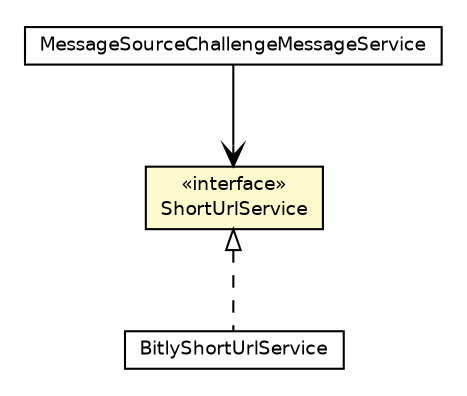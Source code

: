 #!/usr/local/bin/dot
#
# Class diagram 
# Generated by UmlGraph version 4.6 (http://www.spinellis.gr/sw/umlgraph)
#

digraph G {
	edge [fontname="Helvetica",fontsize=10,labelfontname="Helvetica",labelfontsize=10];
	node [fontname="Helvetica",fontsize=10,shape=plaintext];
	// net.chrissearle.flickrvote.service.MessageSourceChallengeMessageService
	c5808 [label=<<table border="0" cellborder="1" cellspacing="0" cellpadding="2" port="p" href="./MessageSourceChallengeMessageService.html">
		<tr><td><table border="0" cellspacing="0" cellpadding="1">
			<tr><td> MessageSourceChallengeMessageService </td></tr>
		</table></td></tr>
		</table>>, fontname="Helvetica", fontcolor="black", fontsize=9.0];
	// net.chrissearle.flickrvote.service.BitlyShortUrlService
	c5814 [label=<<table border="0" cellborder="1" cellspacing="0" cellpadding="2" port="p" href="./BitlyShortUrlService.html">
		<tr><td><table border="0" cellspacing="0" cellpadding="1">
			<tr><td> BitlyShortUrlService </td></tr>
		</table></td></tr>
		</table>>, fontname="Helvetica", fontcolor="black", fontsize=9.0];
	// net.chrissearle.flickrvote.service.ShortUrlService
	c5815 [label=<<table border="0" cellborder="1" cellspacing="0" cellpadding="2" port="p" bgcolor="lemonChiffon" href="./ShortUrlService.html">
		<tr><td><table border="0" cellspacing="0" cellpadding="1">
			<tr><td> &laquo;interface&raquo; </td></tr>
			<tr><td> ShortUrlService </td></tr>
		</table></td></tr>
		</table>>, fontname="Helvetica", fontcolor="black", fontsize=9.0];
	//net.chrissearle.flickrvote.service.BitlyShortUrlService implements net.chrissearle.flickrvote.service.ShortUrlService
	c5815:p -> c5814:p [dir=back,arrowtail=empty,style=dashed];
	// net.chrissearle.flickrvote.service.MessageSourceChallengeMessageService NAVASSOC net.chrissearle.flickrvote.service.ShortUrlService
	c5808:p -> c5815:p [taillabel="", label="", headlabel="", fontname="Helvetica", fontcolor="black", fontsize=10.0, color="black", arrowhead=open];
}

